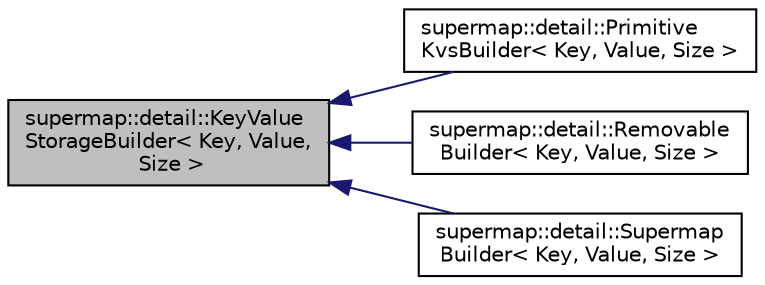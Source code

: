 digraph "supermap::detail::KeyValueStorageBuilder&lt; Key, Value, Size &gt;"
{
 // LATEX_PDF_SIZE
  edge [fontname="Helvetica",fontsize="10",labelfontname="Helvetica",labelfontsize="10"];
  node [fontname="Helvetica",fontsize="10",shape=record];
  rankdir="LR";
  Node1 [label="supermap::detail::KeyValue\lStorageBuilder\< Key, Value,\l Size \>",height=0.2,width=0.4,color="black", fillcolor="grey75", style="filled", fontcolor="black",tooltip=" "];
  Node1 -> Node2 [dir="back",color="midnightblue",fontsize="10",style="solid",fontname="Helvetica"];
  Node2 [label="supermap::detail::Primitive\lKvsBuilder\< Key, Value, Size \>",height=0.2,width=0.4,color="black", fillcolor="white", style="filled",URL="$classsupermap_1_1detail_1_1PrimitiveKvsBuilder.html",tooltip=" "];
  Node1 -> Node3 [dir="back",color="midnightblue",fontsize="10",style="solid",fontname="Helvetica"];
  Node3 [label="supermap::detail::Removable\lBuilder\< Key, Value, Size \>",height=0.2,width=0.4,color="black", fillcolor="white", style="filled",URL="$classsupermap_1_1detail_1_1RemovableBuilder.html",tooltip=" "];
  Node1 -> Node4 [dir="back",color="midnightblue",fontsize="10",style="solid",fontname="Helvetica"];
  Node4 [label="supermap::detail::Supermap\lBuilder\< Key, Value, Size \>",height=0.2,width=0.4,color="black", fillcolor="white", style="filled",URL="$classsupermap_1_1detail_1_1SupermapBuilder.html",tooltip=" "];
}
